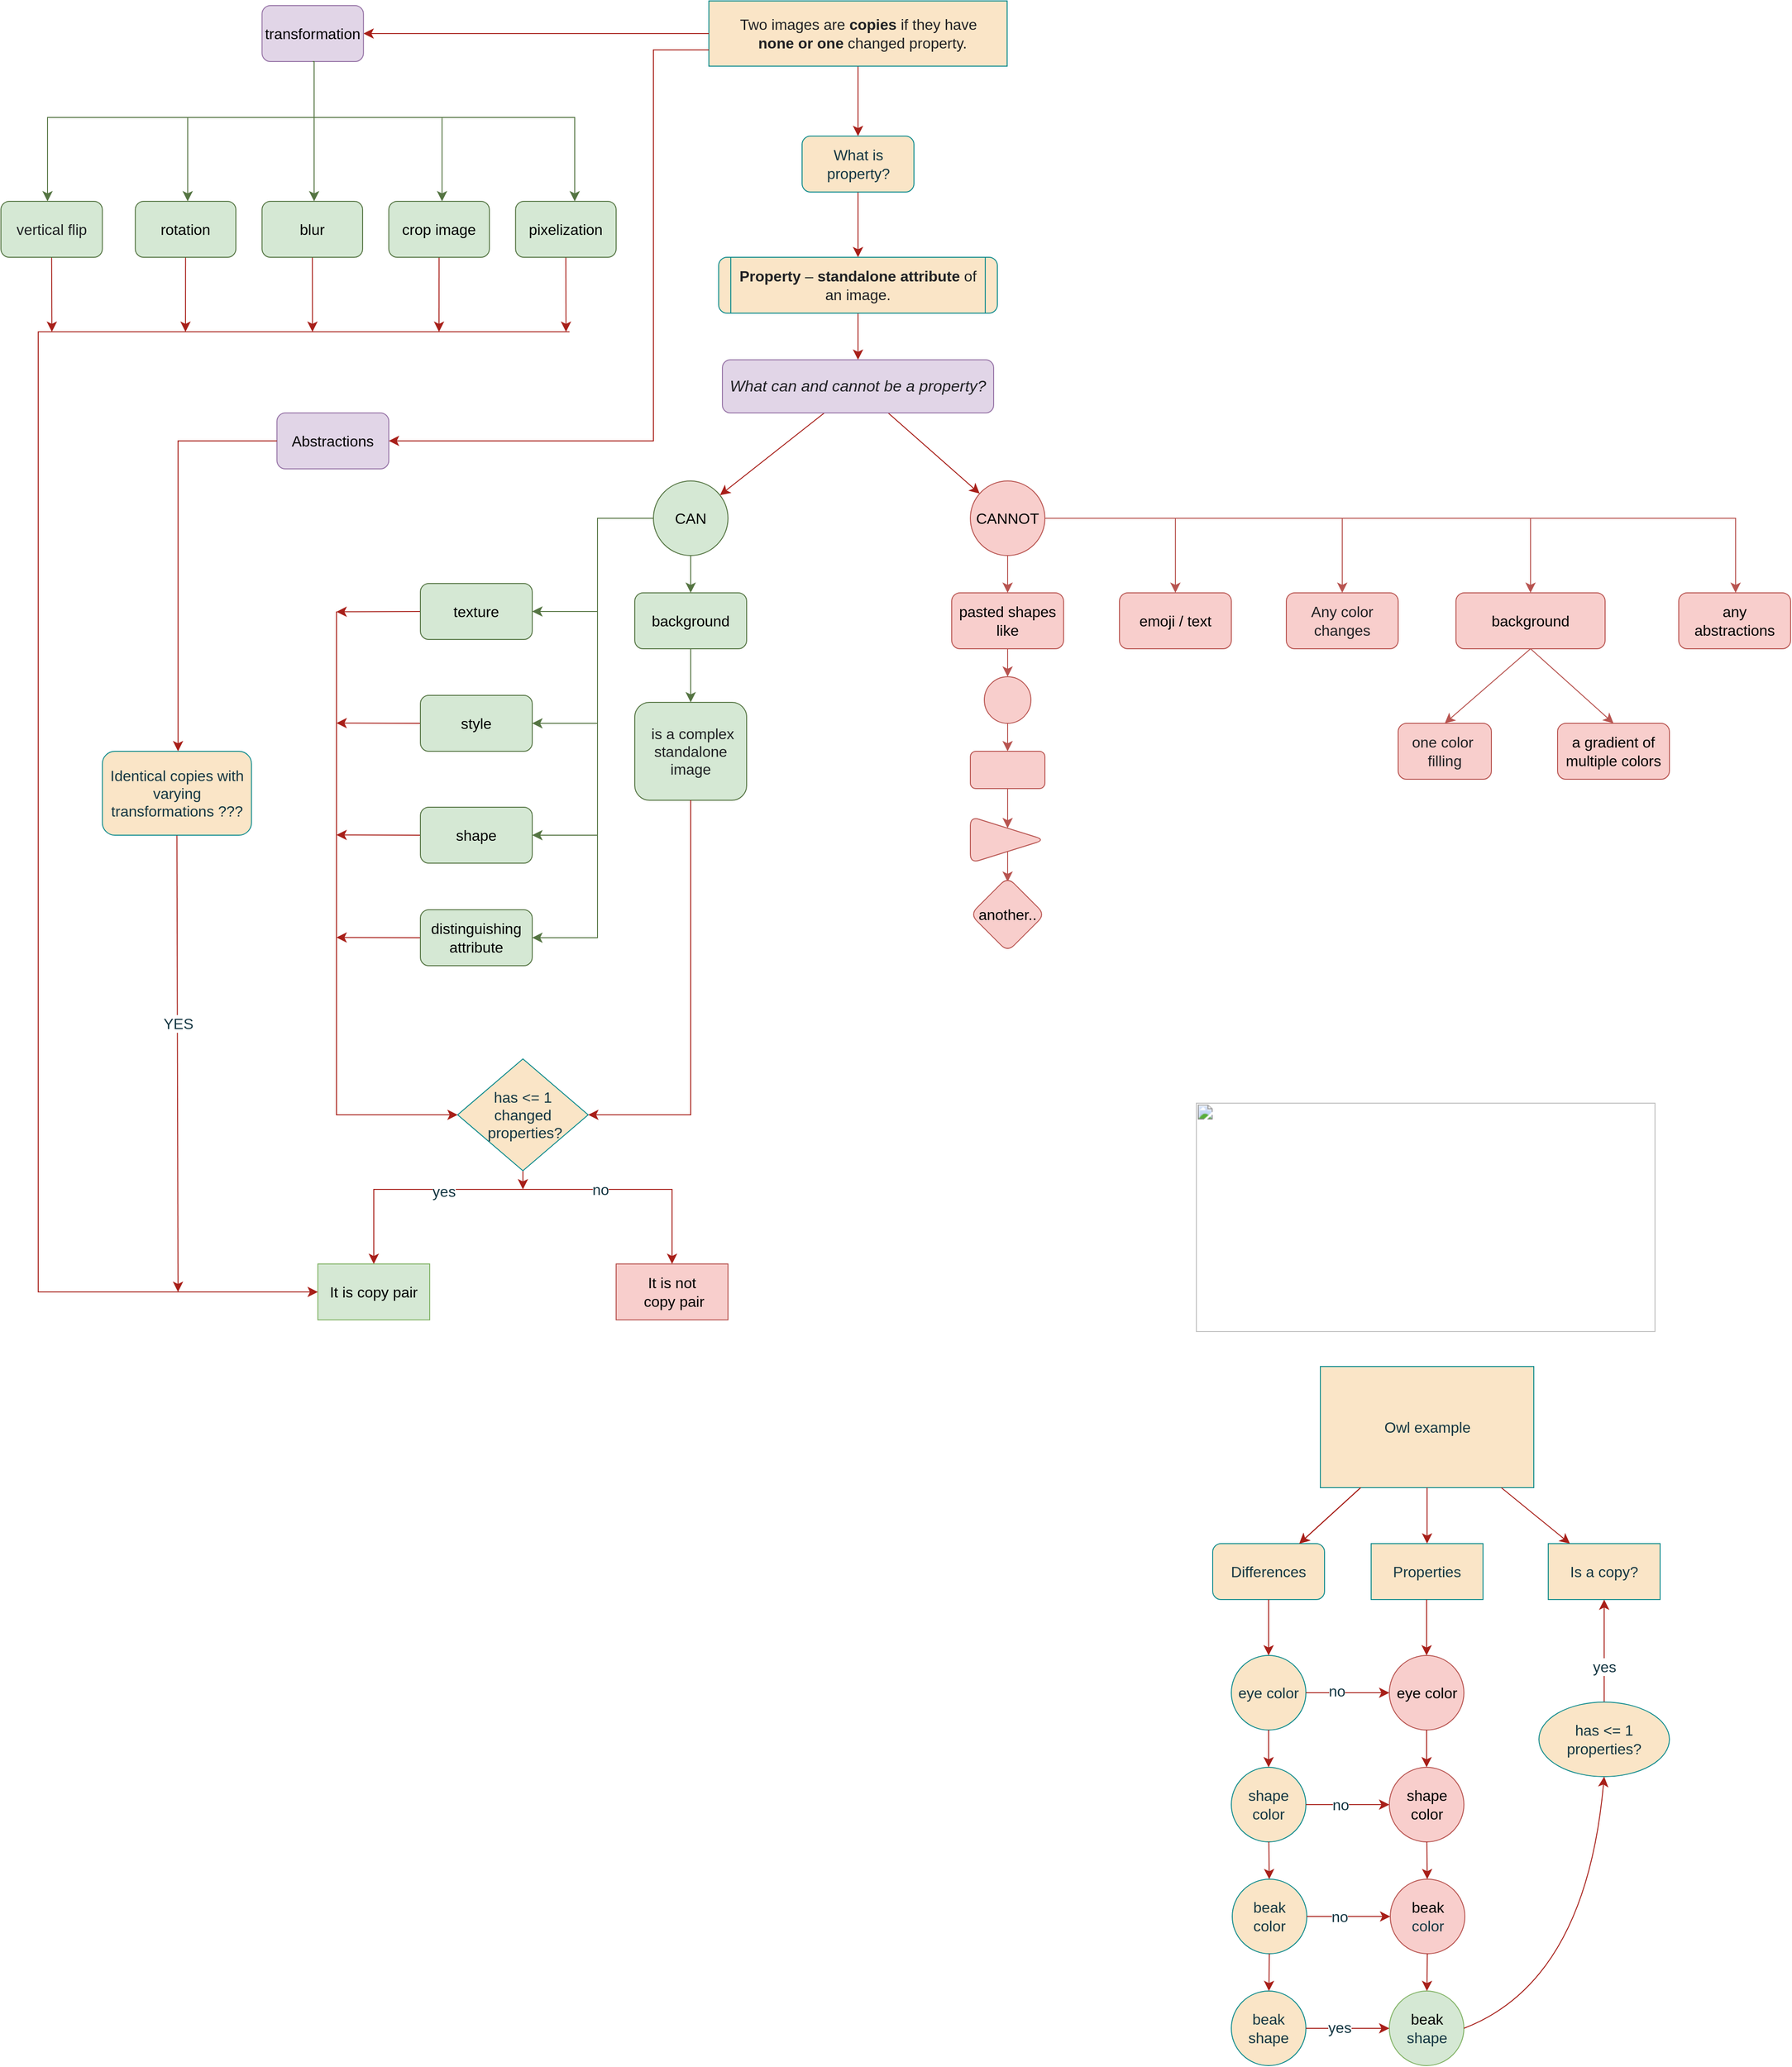 <mxfile version="21.0.2" type="github">
  <diagram name="Страница 1" id="LNBvrnXekOGtb0KDi-wn">
    <mxGraphModel dx="2976" dy="2796" grid="1" gridSize="10" guides="1" tooltips="1" connect="1" arrows="1" fold="1" page="0" pageScale="1" pageWidth="827" pageHeight="1169" math="0" shadow="0">
      <root>
        <mxCell id="0" />
        <mxCell id="1" parent="0" />
        <mxCell id="ATN1gTDINGQfQ9HEiWbg-6" value="" style="edgeStyle=none;curved=1;rounded=1;orthogonalLoop=1;jettySize=auto;html=1;fontSize=12;startSize=8;endSize=8;labelBackgroundColor=none;strokeColor=#A8201A;fontColor=default;" edge="1" parent="1" source="ATN1gTDINGQfQ9HEiWbg-1" target="ATN1gTDINGQfQ9HEiWbg-4">
          <mxGeometry relative="1" as="geometry" />
        </mxCell>
        <mxCell id="ATN1gTDINGQfQ9HEiWbg-1" value="What is property?" style="rounded=1;whiteSpace=wrap;html=1;fontSize=16;labelBackgroundColor=none;fillColor=#FAE5C7;strokeColor=#0F8B8D;fontColor=#143642;" vertex="1" parent="1">
          <mxGeometry x="179.5" y="-130" width="120" height="60" as="geometry" />
        </mxCell>
        <mxCell id="ATN1gTDINGQfQ9HEiWbg-8" value="" style="edgeStyle=none;curved=1;rounded=0;orthogonalLoop=1;jettySize=auto;html=1;strokeColor=#A8201A;fontSize=12;fontColor=#143642;startSize=8;endSize=8;fillColor=#FAE5C7;" edge="1" parent="1" source="ATN1gTDINGQfQ9HEiWbg-4" target="ATN1gTDINGQfQ9HEiWbg-7">
          <mxGeometry relative="1" as="geometry" />
        </mxCell>
        <mxCell id="ATN1gTDINGQfQ9HEiWbg-4" value="&lt;b id=&quot;docs-internal-guid-55b00a47-7fff-b910-3565-e7e1c9804603&quot; style=&quot;font-weight:normal;&quot;&gt;&lt;span style=&quot;font-size: 12pt; font-family: Arial; color: rgb(32, 33, 36); background-color: transparent; font-weight: 700; font-style: normal; font-variant: normal; text-decoration: none; vertical-align: baseline;&quot;&gt;Property &lt;/span&gt;&lt;span style=&quot;font-size: 12pt; font-family: Arial; color: rgb(32, 33, 36); background-color: transparent; font-weight: 400; font-style: normal; font-variant: normal; text-decoration: none; vertical-align: baseline;&quot;&gt;–&lt;/span&gt;&lt;span style=&quot;font-size: 12pt; font-family: Arial; color: rgb(32, 33, 36); background-color: transparent; font-weight: 700; font-style: normal; font-variant: normal; text-decoration: none; vertical-align: baseline;&quot;&gt; standalone attribute &lt;/span&gt;&lt;span style=&quot;font-size: 12pt; font-family: Arial; color: rgb(32, 33, 36); background-color: transparent; font-weight: 400; font-style: normal; font-variant: normal; text-decoration: none; vertical-align: baseline;&quot;&gt;of an image.&lt;/span&gt;&lt;/b&gt;" style="shape=process;whiteSpace=wrap;html=1;backgroundOutline=1;fontSize=16;size=0.044;align=center;verticalAlign=middle;labelBackgroundColor=none;fillColor=#FAE5C7;strokeColor=#0F8B8D;fontColor=#143642;rounded=1;" vertex="1" parent="1">
          <mxGeometry x="90" width="299" height="60" as="geometry" />
        </mxCell>
        <mxCell id="ATN1gTDINGQfQ9HEiWbg-18" value="" style="edgeStyle=none;curved=1;rounded=0;orthogonalLoop=1;jettySize=auto;html=1;strokeColor=#A8201A;fontSize=12;fontColor=#143642;startSize=8;endSize=8;fillColor=#FAE5C7;" edge="1" parent="1" source="ATN1gTDINGQfQ9HEiWbg-7" target="ATN1gTDINGQfQ9HEiWbg-9">
          <mxGeometry relative="1" as="geometry" />
        </mxCell>
        <mxCell id="ATN1gTDINGQfQ9HEiWbg-19" value="" style="edgeStyle=none;curved=1;rounded=0;orthogonalLoop=1;jettySize=auto;html=1;strokeColor=#A8201A;fontSize=12;fontColor=#143642;startSize=8;endSize=8;fillColor=#FAE5C7;" edge="1" parent="1" source="ATN1gTDINGQfQ9HEiWbg-7" target="ATN1gTDINGQfQ9HEiWbg-13">
          <mxGeometry relative="1" as="geometry" />
        </mxCell>
        <mxCell id="ATN1gTDINGQfQ9HEiWbg-7" value="&lt;br&gt;&lt;div style=&quot;font-size: 17px;&quot;&gt;&lt;span style=&quot;background-color: initial;&quot; id=&quot;docs-internal-guid-3eb15b09-7fff-70eb-80eb-f8ec9115af67&quot;&gt;&lt;span style=&quot;font-family: Arial; color: rgb(32, 33, 36); background-color: transparent; font-style: italic; font-variant-numeric: normal; font-variant-east-asian: normal; vertical-align: baseline;&quot;&gt;&lt;font style=&quot;font-size: 17px;&quot;&gt;What can and cannot be a property?&lt;/font&gt;&lt;/span&gt;&lt;/span&gt;&lt;/div&gt;&lt;div style=&quot;font-size: 17px;&quot;&gt;&lt;br&gt;&lt;/div&gt;" style="whiteSpace=wrap;html=1;fontSize=16;fillColor=#e1d5e7;strokeColor=#9673a6;labelBackgroundColor=none;rounded=1;" vertex="1" parent="1">
          <mxGeometry x="94" y="110" width="291" height="57" as="geometry" />
        </mxCell>
        <mxCell id="ATN1gTDINGQfQ9HEiWbg-105" value="" style="edgeStyle=none;curved=1;rounded=0;orthogonalLoop=1;jettySize=auto;html=1;strokeColor=#557543;fontSize=12;fontColor=#143642;startSize=8;endSize=8;fillColor=#d5e8d4;" edge="1" parent="1" source="ATN1gTDINGQfQ9HEiWbg-9" target="ATN1gTDINGQfQ9HEiWbg-104">
          <mxGeometry relative="1" as="geometry" />
        </mxCell>
        <mxCell id="ATN1gTDINGQfQ9HEiWbg-9" value="CAN" style="ellipse;whiteSpace=wrap;html=1;fontSize=16;fillColor=#d5e8d4;strokeColor=#557543;labelBackgroundColor=none;rounded=1;" vertex="1" parent="1">
          <mxGeometry x="20" y="240" width="80" height="80" as="geometry" />
        </mxCell>
        <mxCell id="ATN1gTDINGQfQ9HEiWbg-13" value="CANNOT" style="ellipse;whiteSpace=wrap;html=1;fontSize=16;fillColor=#f8cecc;strokeColor=#b85450;labelBackgroundColor=none;rounded=1;" vertex="1" parent="1">
          <mxGeometry x="360" y="240" width="80" height="80" as="geometry" />
        </mxCell>
        <mxCell id="ATN1gTDINGQfQ9HEiWbg-149" style="edgeStyle=none;curved=1;rounded=0;orthogonalLoop=1;jettySize=auto;html=1;exitX=0;exitY=0.5;exitDx=0;exitDy=0;strokeColor=#A8201A;fontSize=12;fontColor=#143642;startSize=8;endSize=8;fillColor=#FAE5C7;" edge="1" parent="1" source="ATN1gTDINGQfQ9HEiWbg-21">
          <mxGeometry relative="1" as="geometry">
            <mxPoint x="-320" y="729.714" as="targetPoint" />
          </mxGeometry>
        </mxCell>
        <mxCell id="ATN1gTDINGQfQ9HEiWbg-21" value="distinguishing attribute" style="whiteSpace=wrap;html=1;fontSize=16;fillColor=#d5e8d4;strokeColor=#557543;labelBackgroundColor=none;rounded=1;" vertex="1" parent="1">
          <mxGeometry x="-230" y="700" width="120" height="60" as="geometry" />
        </mxCell>
        <mxCell id="ATN1gTDINGQfQ9HEiWbg-150" style="edgeStyle=none;curved=1;rounded=0;orthogonalLoop=1;jettySize=auto;html=1;exitX=0;exitY=0.5;exitDx=0;exitDy=0;strokeColor=#A8201A;fontSize=12;fontColor=#143642;startSize=8;endSize=8;fillColor=#FAE5C7;" edge="1" parent="1" source="ATN1gTDINGQfQ9HEiWbg-23">
          <mxGeometry relative="1" as="geometry">
            <mxPoint x="-320" y="380.333" as="targetPoint" />
          </mxGeometry>
        </mxCell>
        <mxCell id="ATN1gTDINGQfQ9HEiWbg-23" value="texture" style="whiteSpace=wrap;html=1;fontSize=16;fillColor=#d5e8d4;strokeColor=#557543;labelBackgroundColor=none;rounded=1;" vertex="1" parent="1">
          <mxGeometry x="-230" y="350" width="120" height="60" as="geometry" />
        </mxCell>
        <mxCell id="ATN1gTDINGQfQ9HEiWbg-147" style="edgeStyle=none;curved=1;rounded=0;orthogonalLoop=1;jettySize=auto;html=1;exitX=0;exitY=0.5;exitDx=0;exitDy=0;strokeColor=#A8201A;fontSize=12;fontColor=#143642;startSize=8;endSize=8;fillColor=#FAE5C7;" edge="1" parent="1" source="ATN1gTDINGQfQ9HEiWbg-25">
          <mxGeometry relative="1" as="geometry">
            <mxPoint x="-320" y="499.714" as="targetPoint" />
          </mxGeometry>
        </mxCell>
        <mxCell id="ATN1gTDINGQfQ9HEiWbg-25" value="style" style="whiteSpace=wrap;html=1;fontSize=16;fillColor=#d5e8d4;strokeColor=#557543;labelBackgroundColor=none;rounded=1;" vertex="1" parent="1">
          <mxGeometry x="-230" y="470" width="120" height="60" as="geometry" />
        </mxCell>
        <mxCell id="ATN1gTDINGQfQ9HEiWbg-148" style="edgeStyle=none;curved=1;rounded=0;orthogonalLoop=1;jettySize=auto;html=1;exitX=0;exitY=0.5;exitDx=0;exitDy=0;strokeColor=#A8201A;fontSize=12;fontColor=#143642;startSize=8;endSize=8;fillColor=#FAE5C7;" edge="1" parent="1" source="ATN1gTDINGQfQ9HEiWbg-29">
          <mxGeometry relative="1" as="geometry">
            <mxPoint x="-320" y="619.714" as="targetPoint" />
          </mxGeometry>
        </mxCell>
        <mxCell id="ATN1gTDINGQfQ9HEiWbg-29" value="shape" style="whiteSpace=wrap;html=1;fontSize=16;fillColor=#d5e8d4;strokeColor=#557543;labelBackgroundColor=none;rounded=1;" vertex="1" parent="1">
          <mxGeometry x="-230" y="590" width="120" height="60" as="geometry" />
        </mxCell>
        <mxCell id="ATN1gTDINGQfQ9HEiWbg-32" value="emoji / text" style="whiteSpace=wrap;html=1;fontSize=16;fillColor=#f8cecc;strokeColor=#b85450;labelBackgroundColor=none;rounded=1;" vertex="1" parent="1">
          <mxGeometry x="520" y="360" width="120" height="60" as="geometry" />
        </mxCell>
        <mxCell id="ATN1gTDINGQfQ9HEiWbg-37" value="" style="edgeStyle=none;curved=1;rounded=0;orthogonalLoop=1;jettySize=auto;html=1;strokeColor=#b85450;fontSize=12;fontColor=#143642;startSize=8;endSize=8;fillColor=#f8cecc;" edge="1" parent="1" target="ATN1gTDINGQfQ9HEiWbg-36">
          <mxGeometry relative="1" as="geometry">
            <mxPoint x="400" y="420" as="sourcePoint" />
          </mxGeometry>
        </mxCell>
        <mxCell id="ATN1gTDINGQfQ9HEiWbg-34" value="pasted shapes&lt;br&gt;like" style="whiteSpace=wrap;html=1;fontSize=16;fillColor=#f8cecc;strokeColor=#b85450;labelBackgroundColor=none;rounded=1;" vertex="1" parent="1">
          <mxGeometry x="340" y="360" width="120" height="60" as="geometry" />
        </mxCell>
        <mxCell id="ATN1gTDINGQfQ9HEiWbg-39" value="" style="edgeStyle=none;curved=1;rounded=0;orthogonalLoop=1;jettySize=auto;html=1;strokeColor=#b85450;fontSize=12;fontColor=#143642;startSize=8;endSize=8;fillColor=#f8cecc;" edge="1" parent="1" source="ATN1gTDINGQfQ9HEiWbg-36" target="ATN1gTDINGQfQ9HEiWbg-38">
          <mxGeometry relative="1" as="geometry" />
        </mxCell>
        <mxCell id="ATN1gTDINGQfQ9HEiWbg-36" value="" style="ellipse;whiteSpace=wrap;html=1;fontSize=16;fillColor=#f8cecc;strokeColor=#b85450;labelBackgroundColor=none;rounded=1;" vertex="1" parent="1">
          <mxGeometry x="375" y="450" width="50" height="50" as="geometry" />
        </mxCell>
        <mxCell id="ATN1gTDINGQfQ9HEiWbg-41" value="" style="edgeStyle=none;curved=1;rounded=0;orthogonalLoop=1;jettySize=auto;html=1;strokeColor=#b85450;fontSize=12;fontColor=#143642;startSize=8;endSize=8;fillColor=#f8cecc;" edge="1" parent="1" source="ATN1gTDINGQfQ9HEiWbg-38" target="ATN1gTDINGQfQ9HEiWbg-40">
          <mxGeometry relative="1" as="geometry" />
        </mxCell>
        <mxCell id="ATN1gTDINGQfQ9HEiWbg-38" value="" style="whiteSpace=wrap;html=1;fontSize=16;fillColor=#f8cecc;strokeColor=#b85450;labelBackgroundColor=none;rounded=1;" vertex="1" parent="1">
          <mxGeometry x="360" y="530" width="80" height="40" as="geometry" />
        </mxCell>
        <mxCell id="ATN1gTDINGQfQ9HEiWbg-43" value="" style="edgeStyle=none;curved=1;rounded=0;orthogonalLoop=1;jettySize=auto;html=1;strokeColor=#b85450;fontSize=12;fontColor=#143642;startSize=8;endSize=8;fillColor=#f8cecc;exitX=0.5;exitY=1;exitDx=0;exitDy=0;" edge="1" parent="1" source="ATN1gTDINGQfQ9HEiWbg-40">
          <mxGeometry relative="1" as="geometry">
            <mxPoint x="400" y="670" as="targetPoint" />
            <Array as="points" />
          </mxGeometry>
        </mxCell>
        <mxCell id="ATN1gTDINGQfQ9HEiWbg-40" value="" style="triangle;whiteSpace=wrap;html=1;fontSize=16;fillColor=#f8cecc;strokeColor=#b85450;labelBackgroundColor=none;rounded=1;" vertex="1" parent="1">
          <mxGeometry x="360" y="600" width="80" height="50" as="geometry" />
        </mxCell>
        <mxCell id="ATN1gTDINGQfQ9HEiWbg-42" value="another.." style="rhombus;whiteSpace=wrap;html=1;fontSize=16;fillColor=#f8cecc;strokeColor=#b85450;labelBackgroundColor=none;rounded=1;direction=south;" vertex="1" parent="1">
          <mxGeometry x="360" y="665" width="80" height="80" as="geometry" />
        </mxCell>
        <mxCell id="ATN1gTDINGQfQ9HEiWbg-45" value="" style="edgeStyle=none;curved=1;rounded=0;orthogonalLoop=1;jettySize=auto;html=1;strokeColor=#A8201A;fontSize=12;fontColor=#143642;startSize=8;endSize=8;fillColor=#FAE5C7;" edge="1" parent="1" source="ATN1gTDINGQfQ9HEiWbg-44" target="ATN1gTDINGQfQ9HEiWbg-1">
          <mxGeometry relative="1" as="geometry" />
        </mxCell>
        <mxCell id="ATN1gTDINGQfQ9HEiWbg-44" value="&lt;b id=&quot;docs-internal-guid-3e7601ad-7fff-be93-ab0e-a9c978c6939a&quot; style=&quot;font-weight:normal;&quot;&gt;&lt;span style=&quot;font-size: 12pt; font-family: Arial; color: rgb(32, 33, 36); background-color: transparent; font-weight: 400; font-style: normal; font-variant: normal; text-decoration: none; vertical-align: baseline;&quot;&gt;Two images are &lt;/span&gt;&lt;span style=&quot;font-size: 12pt; font-family: Arial; color: rgb(32, 33, 36); background-color: transparent; font-weight: 700; font-style: normal; font-variant: normal; text-decoration: none; vertical-align: baseline;&quot;&gt;copies&lt;/span&gt;&lt;span style=&quot;font-size: 12pt; font-family: Arial; color: rgb(32, 33, 36); background-color: transparent; font-weight: 400; font-style: normal; font-variant: normal; text-decoration: none; vertical-align: baseline;&quot;&gt; if they have&lt;br&gt;&amp;nbsp;&amp;nbsp;&lt;/span&gt;&lt;span style=&quot;font-size: 12pt; font-family: Arial; color: rgb(32, 33, 36); background-color: transparent; font-weight: 700; font-style: normal; font-variant: normal; text-decoration: none; vertical-align: baseline;&quot;&gt;none or one &lt;/span&gt;&lt;span style=&quot;font-size: 12pt; font-family: Arial; color: rgb(32, 33, 36); background-color: transparent; font-weight: 400; font-style: normal; font-variant: normal; text-decoration: none; vertical-align: baseline;&quot;&gt;changed property.&lt;/span&gt;&lt;/b&gt;" style="rounded=0;whiteSpace=wrap;html=1;strokeColor=#0F8B8D;fontSize=16;fontColor=#143642;fillColor=#FAE5C7;" vertex="1" parent="1">
          <mxGeometry x="79.5" y="-275" width="320" height="70" as="geometry" />
        </mxCell>
        <mxCell id="ATN1gTDINGQfQ9HEiWbg-89" value="&lt;b id=&quot;docs-internal-guid-ea996125-7fff-a144-58dd-9358607589cd&quot; style=&quot;font-weight:normal;&quot;&gt;&lt;span style=&quot;font-size: 12pt; font-family: Arial; color: rgb(32, 33, 36); background-color: transparent; font-weight: 400; font-style: normal; font-variant: normal; text-decoration: none; vertical-align: baseline;&quot;&gt;Any color changes&lt;/span&gt;&lt;/b&gt;" style="whiteSpace=wrap;html=1;fontSize=16;fillColor=#f8cecc;strokeColor=#b85450;labelBackgroundColor=none;rounded=1;" vertex="1" parent="1">
          <mxGeometry x="699" y="360" width="120" height="60" as="geometry" />
        </mxCell>
        <mxCell id="ATN1gTDINGQfQ9HEiWbg-97" value="" style="edgeStyle=elbowEdgeStyle;elbow=horizontal;endArrow=classic;html=1;curved=0;rounded=0;endSize=8;startSize=8;strokeColor=#557543;fontSize=12;fontColor=#143642;fillColor=#d5e8d4;entryX=1;entryY=0.5;entryDx=0;entryDy=0;exitX=0;exitY=0.5;exitDx=0;exitDy=0;entryPerimeter=0;" edge="1" parent="1" source="ATN1gTDINGQfQ9HEiWbg-9" target="ATN1gTDINGQfQ9HEiWbg-23">
          <mxGeometry width="50" height="50" relative="1" as="geometry">
            <mxPoint x="-75" y="370" as="sourcePoint" />
            <mxPoint x="60" y="660" as="targetPoint" />
            <Array as="points">
              <mxPoint x="-40" y="330" />
            </Array>
          </mxGeometry>
        </mxCell>
        <mxCell id="ATN1gTDINGQfQ9HEiWbg-98" value="" style="edgeStyle=elbowEdgeStyle;elbow=horizontal;endArrow=classic;html=1;curved=0;rounded=0;endSize=8;startSize=8;strokeColor=#557543;fontSize=12;fontColor=#143642;fillColor=#d5e8d4;" edge="1" parent="1">
          <mxGeometry width="50" height="50" relative="1" as="geometry">
            <mxPoint x="-40" y="380" as="sourcePoint" />
            <mxPoint x="-110" y="500" as="targetPoint" />
            <Array as="points">
              <mxPoint x="-40" y="470" />
            </Array>
          </mxGeometry>
        </mxCell>
        <mxCell id="ATN1gTDINGQfQ9HEiWbg-99" value="" style="edgeStyle=elbowEdgeStyle;elbow=horizontal;endArrow=classic;html=1;curved=0;rounded=0;endSize=8;startSize=8;strokeColor=#557543;fontSize=12;fontColor=#143642;fillColor=#d5e8d4;" edge="1" parent="1">
          <mxGeometry width="50" height="50" relative="1" as="geometry">
            <mxPoint x="-40" y="500" as="sourcePoint" />
            <mxPoint x="-110" y="620" as="targetPoint" />
            <Array as="points">
              <mxPoint x="-40" y="590" />
            </Array>
          </mxGeometry>
        </mxCell>
        <mxCell id="ATN1gTDINGQfQ9HEiWbg-100" value="" style="edgeStyle=elbowEdgeStyle;elbow=horizontal;endArrow=classic;html=1;curved=0;rounded=0;endSize=8;startSize=8;strokeColor=#557543;fontSize=12;fontColor=#143642;fillColor=#d5e8d4;" edge="1" parent="1">
          <mxGeometry width="50" height="50" relative="1" as="geometry">
            <mxPoint x="-40" y="610" as="sourcePoint" />
            <mxPoint x="-110" y="730" as="targetPoint" />
            <Array as="points">
              <mxPoint x="-40" y="700" />
            </Array>
          </mxGeometry>
        </mxCell>
        <mxCell id="ATN1gTDINGQfQ9HEiWbg-101" value="" style="edgeStyle=elbowEdgeStyle;elbow=horizontal;endArrow=classic;html=1;curved=0;rounded=0;endSize=8;startSize=8;strokeColor=#b85450;fontSize=12;fontColor=#143642;fillColor=#f8cecc;exitX=1;exitY=0.5;exitDx=0;exitDy=0;entryX=0.5;entryY=0;entryDx=0;entryDy=0;" edge="1" parent="1" source="ATN1gTDINGQfQ9HEiWbg-13" target="ATN1gTDINGQfQ9HEiWbg-89">
          <mxGeometry width="50" height="50" relative="1" as="geometry">
            <mxPoint x="530" y="360" as="sourcePoint" />
            <mxPoint x="580" y="310" as="targetPoint" />
            <Array as="points">
              <mxPoint x="759" y="370" />
            </Array>
          </mxGeometry>
        </mxCell>
        <mxCell id="ATN1gTDINGQfQ9HEiWbg-102" value="" style="edgeStyle=elbowEdgeStyle;elbow=horizontal;endArrow=classic;html=1;curved=0;rounded=0;endSize=8;startSize=8;strokeColor=#b85450;fontSize=12;fontColor=#143642;fillColor=#f8cecc;exitX=0.5;exitY=1;exitDx=0;exitDy=0;entryX=0.5;entryY=0;entryDx=0;entryDy=0;" edge="1" parent="1" source="ATN1gTDINGQfQ9HEiWbg-13">
          <mxGeometry width="50" height="50" relative="1" as="geometry">
            <mxPoint x="560" y="530" as="sourcePoint" />
            <mxPoint x="400" y="360" as="targetPoint" />
          </mxGeometry>
        </mxCell>
        <mxCell id="ATN1gTDINGQfQ9HEiWbg-103" value="" style="edgeStyle=elbowEdgeStyle;elbow=horizontal;endArrow=classic;html=1;curved=0;rounded=0;endSize=8;startSize=8;strokeColor=#b85450;fontSize=12;fontColor=#143642;fillColor=#f8cecc;entryX=0.5;entryY=0;entryDx=0;entryDy=0;exitX=1;exitY=0.5;exitDx=0;exitDy=0;" edge="1" parent="1" source="ATN1gTDINGQfQ9HEiWbg-13" target="ATN1gTDINGQfQ9HEiWbg-32">
          <mxGeometry width="50" height="50" relative="1" as="geometry">
            <mxPoint x="560" y="530" as="sourcePoint" />
            <mxPoint x="610" y="480" as="targetPoint" />
            <Array as="points">
              <mxPoint x="580" y="370" />
            </Array>
          </mxGeometry>
        </mxCell>
        <mxCell id="ATN1gTDINGQfQ9HEiWbg-107" value="" style="edgeStyle=none;curved=1;rounded=0;orthogonalLoop=1;jettySize=auto;html=1;strokeColor=#557543;fontSize=12;fontColor=#143642;startSize=8;endSize=8;fillColor=#d5e8d4;" edge="1" parent="1" source="ATN1gTDINGQfQ9HEiWbg-104" target="ATN1gTDINGQfQ9HEiWbg-106">
          <mxGeometry relative="1" as="geometry" />
        </mxCell>
        <mxCell id="ATN1gTDINGQfQ9HEiWbg-104" value="background" style="whiteSpace=wrap;html=1;fontSize=16;fillColor=#d5e8d4;strokeColor=#557543;labelBackgroundColor=none;rounded=1;" vertex="1" parent="1">
          <mxGeometry y="360" width="120" height="60" as="geometry" />
        </mxCell>
        <mxCell id="ATN1gTDINGQfQ9HEiWbg-106" value="&lt;span style=&quot;background-color: transparent; color: rgb(32, 33, 36); font-family: Arial; font-size: 12pt;&quot;&gt;&amp;nbsp;is a complex standalone image&lt;/span&gt;" style="whiteSpace=wrap;html=1;fontSize=16;fillColor=#d5e8d4;strokeColor=#557543;labelBackgroundColor=none;rounded=1;" vertex="1" parent="1">
          <mxGeometry y="477.5" width="120" height="105" as="geometry" />
        </mxCell>
        <mxCell id="ATN1gTDINGQfQ9HEiWbg-110" value="" style="edgeStyle=none;curved=1;rounded=0;orthogonalLoop=1;jettySize=auto;html=1;strokeColor=#b85450;fontSize=12;fontColor=#143642;startSize=8;endSize=8;fillColor=#f8cecc;entryX=0.5;entryY=0;entryDx=0;entryDy=0;exitX=0.5;exitY=1;exitDx=0;exitDy=0;" edge="1" parent="1" source="ATN1gTDINGQfQ9HEiWbg-111" target="ATN1gTDINGQfQ9HEiWbg-112">
          <mxGeometry relative="1" as="geometry" />
        </mxCell>
        <mxCell id="ATN1gTDINGQfQ9HEiWbg-118" style="edgeStyle=none;curved=1;rounded=0;orthogonalLoop=1;jettySize=auto;html=1;exitX=0.5;exitY=1;exitDx=0;exitDy=0;entryX=0.5;entryY=0;entryDx=0;entryDy=0;strokeColor=#b85450;fontSize=12;fontColor=#143642;startSize=8;endSize=8;fillColor=#f8cecc;" edge="1" parent="1" source="ATN1gTDINGQfQ9HEiWbg-111" target="ATN1gTDINGQfQ9HEiWbg-116">
          <mxGeometry relative="1" as="geometry">
            <mxPoint x="1010" y="500" as="targetPoint" />
          </mxGeometry>
        </mxCell>
        <mxCell id="ATN1gTDINGQfQ9HEiWbg-111" value="background" style="whiteSpace=wrap;html=1;fontSize=16;fillColor=#f8cecc;strokeColor=#b85450;labelBackgroundColor=none;rounded=1;" vertex="1" parent="1">
          <mxGeometry x="881" y="360" width="160" height="60" as="geometry" />
        </mxCell>
        <mxCell id="ATN1gTDINGQfQ9HEiWbg-112" value="&lt;div&gt;&lt;font face=&quot;Arial&quot; color=&quot;#202124&quot;&gt;one color&amp;nbsp;&lt;/font&gt;&lt;/div&gt;&lt;div&gt;&lt;font face=&quot;Arial&quot; color=&quot;#202124&quot;&gt;filling&lt;/font&gt;&lt;/div&gt;&lt;span id=&quot;docs-internal-guid-5148e4a3-7fff-b882-f93d-bcd85acdbfbf&quot;&gt;&lt;/span&gt;" style="whiteSpace=wrap;html=1;fontSize=16;fillColor=#f8cecc;strokeColor=#b85450;labelBackgroundColor=none;rounded=1;" vertex="1" parent="1">
          <mxGeometry x="819" y="500" width="100" height="60" as="geometry" />
        </mxCell>
        <mxCell id="ATN1gTDINGQfQ9HEiWbg-113" value="" style="edgeStyle=elbowEdgeStyle;elbow=vertical;endArrow=classic;html=1;curved=0;rounded=0;endSize=8;startSize=8;strokeColor=#b85450;fontSize=12;fontColor=#143642;fillColor=#f8cecc;exitX=1;exitY=0.5;exitDx=0;exitDy=0;entryX=0.5;entryY=0;entryDx=0;entryDy=0;" edge="1" parent="1" source="ATN1gTDINGQfQ9HEiWbg-13" target="ATN1gTDINGQfQ9HEiWbg-111">
          <mxGeometry width="50" height="50" relative="1" as="geometry">
            <mxPoint x="890" y="570" as="sourcePoint" />
            <mxPoint x="940" y="520" as="targetPoint" />
            <Array as="points">
              <mxPoint x="960" y="280" />
              <mxPoint x="940" y="270" />
            </Array>
          </mxGeometry>
        </mxCell>
        <mxCell id="ATN1gTDINGQfQ9HEiWbg-116" value="a gradient of multiple colors&lt;span id=&quot;docs-internal-guid-51ed7cfc-7fff-7699-d4d5-f4153d4c4f03&quot;&gt;&lt;/span&gt;" style="rounded=1;whiteSpace=wrap;html=1;strokeColor=#b85450;fontSize=16;fillColor=#f8cecc;" vertex="1" parent="1">
          <mxGeometry x="990" y="500" width="120" height="60" as="geometry" />
        </mxCell>
        <mxCell id="ATN1gTDINGQfQ9HEiWbg-117" style="edgeStyle=none;curved=1;rounded=0;orthogonalLoop=1;jettySize=auto;html=1;exitX=0;exitY=0.5;exitDx=0;exitDy=0;strokeColor=#b85450;fontSize=12;fontColor=#143642;startSize=8;endSize=8;fillColor=#f8cecc;" edge="1" parent="1" source="ATN1gTDINGQfQ9HEiWbg-112" target="ATN1gTDINGQfQ9HEiWbg-112">
          <mxGeometry relative="1" as="geometry" />
        </mxCell>
        <mxCell id="ATN1gTDINGQfQ9HEiWbg-119" value="" style="edgeStyle=elbowEdgeStyle;elbow=horizontal;endArrow=classic;html=1;curved=0;rounded=0;endSize=8;startSize=8;strokeColor=#A8201A;fontSize=12;fontColor=#143642;fillColor=#FAE5C7;exitX=0;exitY=0.5;exitDx=0;exitDy=0;entryX=1;entryY=0.5;entryDx=0;entryDy=0;" edge="1" parent="1" source="ATN1gTDINGQfQ9HEiWbg-44" target="ATN1gTDINGQfQ9HEiWbg-120">
          <mxGeometry width="50" height="50" relative="1" as="geometry">
            <mxPoint x="480" y="180" as="sourcePoint" />
            <mxPoint x="740" y="-175" as="targetPoint" />
            <Array as="points">
              <mxPoint x="10" y="-240" />
            </Array>
          </mxGeometry>
        </mxCell>
        <mxCell id="ATN1gTDINGQfQ9HEiWbg-137" value="any&lt;br&gt;abstractions" style="whiteSpace=wrap;html=1;fontSize=16;fillColor=#f8cecc;strokeColor=#b85450;labelBackgroundColor=none;rounded=1;" vertex="1" parent="1">
          <mxGeometry x="1120" y="360" width="120" height="60" as="geometry" />
        </mxCell>
        <mxCell id="ATN1gTDINGQfQ9HEiWbg-146" value="" style="edgeStyle=elbowEdgeStyle;elbow=horizontal;endArrow=classic;html=1;curved=0;rounded=0;endSize=8;startSize=8;strokeColor=#A8201A;fontSize=12;fontColor=#143642;fillColor=#FAE5C7;entryX=0;entryY=0.5;entryDx=0;entryDy=0;" edge="1" parent="1" target="ATN1gTDINGQfQ9HEiWbg-153">
          <mxGeometry width="50" height="50" relative="1" as="geometry">
            <mxPoint x="-320" y="380" as="sourcePoint" />
            <mxPoint x="-180" y="920" as="targetPoint" />
            <Array as="points">
              <mxPoint x="-320" y="650" />
            </Array>
          </mxGeometry>
        </mxCell>
        <mxCell id="ATN1gTDINGQfQ9HEiWbg-151" value="" style="edgeStyle=elbowEdgeStyle;elbow=horizontal;endArrow=classic;html=1;curved=0;rounded=0;endSize=8;startSize=8;strokeColor=#A8201A;fontSize=12;fontColor=#143642;fillColor=#FAE5C7;exitX=0.5;exitY=1;exitDx=0;exitDy=0;entryX=1;entryY=0.5;entryDx=0;entryDy=0;" edge="1" parent="1" source="ATN1gTDINGQfQ9HEiWbg-106" target="ATN1gTDINGQfQ9HEiWbg-153">
          <mxGeometry width="50" height="50" relative="1" as="geometry">
            <mxPoint x="-40" y="740" as="sourcePoint" />
            <mxPoint x="-40" y="920" as="targetPoint" />
            <Array as="points">
              <mxPoint x="60" y="910" />
              <mxPoint x="60" y="760" />
            </Array>
          </mxGeometry>
        </mxCell>
        <mxCell id="ATN1gTDINGQfQ9HEiWbg-159" style="edgeStyle=none;curved=1;rounded=0;orthogonalLoop=1;jettySize=auto;html=1;strokeColor=#A8201A;fontSize=12;fontColor=#143642;startSize=8;endSize=8;fillColor=#FAE5C7;" edge="1" parent="1" source="ATN1gTDINGQfQ9HEiWbg-153">
          <mxGeometry relative="1" as="geometry">
            <mxPoint x="-120" y="1000" as="targetPoint" />
          </mxGeometry>
        </mxCell>
        <mxCell id="ATN1gTDINGQfQ9HEiWbg-153" value="has &amp;lt;= 1&lt;br&gt;changed&lt;br&gt;&amp;nbsp;properties?" style="rhombus;whiteSpace=wrap;html=1;strokeColor=#0F8B8D;fontSize=16;fontColor=#143642;fillColor=#FAE5C7;" vertex="1" parent="1">
          <mxGeometry x="-190" y="860" width="140" height="120" as="geometry" />
        </mxCell>
        <mxCell id="ATN1gTDINGQfQ9HEiWbg-154" value="" style="edgeStyle=elbowEdgeStyle;elbow=horizontal;endArrow=classic;html=1;curved=0;rounded=0;endSize=8;startSize=8;strokeColor=#A8201A;fontSize=12;fontColor=#143642;fillColor=#FAE5C7;" edge="1" parent="1">
          <mxGeometry width="50" height="50" relative="1" as="geometry">
            <mxPoint x="-120" y="1000" as="sourcePoint" />
            <mxPoint x="40.625" y="1080" as="targetPoint" />
            <Array as="points">
              <mxPoint x="40" y="990" />
              <mxPoint x="40" y="1030" />
              <mxPoint x="-30" y="990" />
              <mxPoint x="-30" y="1030" />
            </Array>
          </mxGeometry>
        </mxCell>
        <mxCell id="ATN1gTDINGQfQ9HEiWbg-192" value="no" style="edgeLabel;html=1;align=center;verticalAlign=middle;resizable=0;points=[];fontSize=16;fontColor=#143642;" vertex="1" connectable="0" parent="ATN1gTDINGQfQ9HEiWbg-154">
          <mxGeometry x="-0.319" y="-6" relative="1" as="geometry">
            <mxPoint x="1" y="-6" as="offset" />
          </mxGeometry>
        </mxCell>
        <mxCell id="ATN1gTDINGQfQ9HEiWbg-157" value="" style="edgeStyle=elbowEdgeStyle;elbow=horizontal;endArrow=classic;html=1;curved=0;rounded=0;endSize=8;startSize=8;strokeColor=#A8201A;fontSize=12;fontColor=#143642;fillColor=#FAE5C7;" edge="1" parent="1">
          <mxGeometry width="50" height="50" relative="1" as="geometry">
            <mxPoint x="-120" y="1000" as="sourcePoint" />
            <mxPoint x="-280" y="1080" as="targetPoint" />
            <Array as="points">
              <mxPoint x="-280" y="1040" />
              <mxPoint x="10" y="1040" />
              <mxPoint x="-60" y="1000" />
              <mxPoint x="-60" y="1040" />
            </Array>
          </mxGeometry>
        </mxCell>
        <mxCell id="ATN1gTDINGQfQ9HEiWbg-158" value="yes" style="edgeLabel;html=1;align=center;verticalAlign=middle;resizable=0;points=[];fontSize=16;fontColor=#143642;" vertex="1" connectable="0" parent="ATN1gTDINGQfQ9HEiWbg-157">
          <mxGeometry x="-0.292" y="2" relative="1" as="geometry">
            <mxPoint as="offset" />
          </mxGeometry>
        </mxCell>
        <mxCell id="ATN1gTDINGQfQ9HEiWbg-160" value="It is copy pair" style="whiteSpace=wrap;html=1;strokeColor=#82b366;fontSize=16;fillColor=#d5e8d4;" vertex="1" parent="1">
          <mxGeometry x="-340" y="1080" width="120" height="60" as="geometry" />
        </mxCell>
        <mxCell id="ATN1gTDINGQfQ9HEiWbg-161" value="It is not&lt;br&gt;&amp;nbsp;copy pair" style="whiteSpace=wrap;html=1;strokeColor=#b85450;fontSize=16;fillColor=#f8cecc;" vertex="1" parent="1">
          <mxGeometry x="-20" y="1080" width="120" height="60" as="geometry" />
        </mxCell>
        <mxCell id="ATN1gTDINGQfQ9HEiWbg-173" value="" style="edgeStyle=elbowEdgeStyle;elbow=vertical;endArrow=classic;html=1;curved=0;rounded=0;endSize=8;startSize=8;strokeColor=#b85450;fontSize=12;fontColor=#143642;fillColor=#f8cecc;exitX=1;exitY=0.5;exitDx=0;exitDy=0;entryX=0.5;entryY=0;entryDx=0;entryDy=0;" edge="1" parent="1">
          <mxGeometry width="50" height="50" relative="1" as="geometry">
            <mxPoint x="660" y="280" as="sourcePoint" />
            <mxPoint x="1181" y="360" as="targetPoint" />
            <Array as="points">
              <mxPoint x="1180" y="280" />
              <mxPoint x="1160" y="270" />
            </Array>
          </mxGeometry>
        </mxCell>
        <mxCell id="ATN1gTDINGQfQ9HEiWbg-120" value="transformation" style="rounded=1;whiteSpace=wrap;html=1;strokeColor=#9673a6;fontSize=16;fillColor=#e1d5e7;" vertex="1" parent="1">
          <mxGeometry x="-399.86" y="-270" width="108.791" height="60" as="geometry" />
        </mxCell>
        <mxCell id="ATN1gTDINGQfQ9HEiWbg-180" style="edgeStyle=none;curved=1;rounded=0;orthogonalLoop=1;jettySize=auto;html=1;exitX=0.5;exitY=1;exitDx=0;exitDy=0;strokeColor=#A8201A;fontSize=12;fontColor=#143642;startSize=8;endSize=8;fillColor=#FAE5C7;" edge="1" parent="1" source="ATN1gTDINGQfQ9HEiWbg-130">
          <mxGeometry relative="1" as="geometry">
            <mxPoint x="-625.333" y="80" as="targetPoint" />
          </mxGeometry>
        </mxCell>
        <mxCell id="ATN1gTDINGQfQ9HEiWbg-130" value="&lt;div&gt;&lt;font face=&quot;Arial&quot; color=&quot;#202124&quot;&gt;vertical flip&lt;/font&gt;&lt;/div&gt;&lt;span id=&quot;docs-internal-guid-22423708-7fff-3872-a7fa-31f607310e97&quot;&gt;&lt;/span&gt;" style="rounded=1;whiteSpace=wrap;html=1;strokeColor=#557543;fontSize=16;fillColor=#d5e8d4;" vertex="1" parent="1">
          <mxGeometry x="-680" y="-60" width="108.791" height="60" as="geometry" />
        </mxCell>
        <mxCell id="ATN1gTDINGQfQ9HEiWbg-182" style="edgeStyle=none;curved=1;rounded=0;orthogonalLoop=1;jettySize=auto;html=1;exitX=0.5;exitY=1;exitDx=0;exitDy=0;strokeColor=#A8201A;fontSize=12;fontColor=#143642;startSize=8;endSize=8;fillColor=#FAE5C7;" edge="1" parent="1" source="ATN1gTDINGQfQ9HEiWbg-132">
          <mxGeometry relative="1" as="geometry">
            <mxPoint x="-482" y="80" as="targetPoint" />
          </mxGeometry>
        </mxCell>
        <mxCell id="ATN1gTDINGQfQ9HEiWbg-132" value="&lt;div&gt;rotation&lt;/div&gt;&lt;span id=&quot;docs-internal-guid-22423708-7fff-3872-a7fa-31f607310e97&quot;&gt;&lt;/span&gt;" style="rounded=1;whiteSpace=wrap;html=1;strokeColor=#557543;fontSize=16;fillColor=#d5e8d4;" vertex="1" parent="1">
          <mxGeometry x="-535.852" y="-60" width="107.885" height="60" as="geometry" />
        </mxCell>
        <mxCell id="ATN1gTDINGQfQ9HEiWbg-181" style="edgeStyle=none;curved=1;rounded=0;orthogonalLoop=1;jettySize=auto;html=1;exitX=0.5;exitY=1;exitDx=0;exitDy=0;strokeColor=#A8201A;fontSize=12;fontColor=#143642;startSize=8;endSize=8;fillColor=#FAE5C7;" edge="1" parent="1" source="ATN1gTDINGQfQ9HEiWbg-162">
          <mxGeometry relative="1" as="geometry">
            <mxPoint x="-345.778" y="80" as="targetPoint" />
          </mxGeometry>
        </mxCell>
        <mxCell id="ATN1gTDINGQfQ9HEiWbg-162" value="&lt;div&gt;blur&lt;/div&gt;&lt;span id=&quot;docs-internal-guid-22423708-7fff-3872-a7fa-31f607310e97&quot;&gt;&lt;/span&gt;" style="rounded=1;whiteSpace=wrap;html=1;strokeColor=#557543;fontSize=16;fillColor=#d5e8d4;" vertex="1" parent="1">
          <mxGeometry x="-399.863" y="-60" width="107.885" height="60" as="geometry" />
        </mxCell>
        <mxCell id="ATN1gTDINGQfQ9HEiWbg-184" style="edgeStyle=none;curved=1;rounded=0;orthogonalLoop=1;jettySize=auto;html=1;exitX=0.5;exitY=1;exitDx=0;exitDy=0;strokeColor=#A8201A;fontSize=12;fontColor=#143642;startSize=8;endSize=8;fillColor=#FAE5C7;" edge="1" parent="1" source="ATN1gTDINGQfQ9HEiWbg-163">
          <mxGeometry relative="1" as="geometry">
            <mxPoint x="-210" y="80" as="targetPoint" />
          </mxGeometry>
        </mxCell>
        <mxCell id="ATN1gTDINGQfQ9HEiWbg-163" value="&lt;div&gt;crop image&lt;/div&gt;&lt;span id=&quot;docs-internal-guid-22423708-7fff-3872-a7fa-31f607310e97&quot;&gt;&lt;/span&gt;" style="rounded=1;whiteSpace=wrap;html=1;strokeColor=#557543;fontSize=16;fillColor=#d5e8d4;" vertex="1" parent="1">
          <mxGeometry x="-263.874" y="-60" width="107.885" height="60" as="geometry" />
        </mxCell>
        <mxCell id="ATN1gTDINGQfQ9HEiWbg-183" style="edgeStyle=none;curved=1;rounded=0;orthogonalLoop=1;jettySize=auto;html=1;exitX=0.5;exitY=1;exitDx=0;exitDy=0;strokeColor=#A8201A;fontSize=12;fontColor=#143642;startSize=8;endSize=8;fillColor=#FAE5C7;" edge="1" parent="1" source="ATN1gTDINGQfQ9HEiWbg-164">
          <mxGeometry relative="1" as="geometry">
            <mxPoint x="-73.75" y="80" as="targetPoint" />
          </mxGeometry>
        </mxCell>
        <mxCell id="ATN1gTDINGQfQ9HEiWbg-164" value="&lt;div&gt;pixelization&lt;/div&gt;&lt;span id=&quot;docs-internal-guid-22423708-7fff-3872-a7fa-31f607310e97&quot;&gt;&lt;/span&gt;" style="rounded=1;whiteSpace=wrap;html=1;strokeColor=#557543;fontSize=16;fillColor=#d5e8d4;" vertex="1" parent="1">
          <mxGeometry x="-127.885" y="-60" width="107.885" height="60" as="geometry" />
        </mxCell>
        <mxCell id="ATN1gTDINGQfQ9HEiWbg-168" value="" style="edgeStyle=elbowEdgeStyle;elbow=horizontal;endArrow=classic;html=1;curved=0;rounded=0;endSize=8;startSize=8;strokeColor=#557543;fontSize=12;fontColor=#143642;fillColor=#d5e8d4;" edge="1" parent="1" target="ATN1gTDINGQfQ9HEiWbg-132">
          <mxGeometry width="50" height="50" relative="1" as="geometry">
            <mxPoint x="-570.302" y="-150" as="sourcePoint" />
            <mxPoint x="-479.643" y="-70" as="targetPoint" />
            <Array as="points">
              <mxPoint x="-479.643" y="-100" />
            </Array>
          </mxGeometry>
        </mxCell>
        <mxCell id="ATN1gTDINGQfQ9HEiWbg-169" value="" style="edgeStyle=elbowEdgeStyle;elbow=horizontal;endArrow=classic;html=1;curved=0;rounded=0;endSize=8;startSize=8;strokeColor=#557543;fontSize=12;fontColor=#143642;fillColor=#d5e8d4;exitX=0.5;exitY=1;exitDx=0;exitDy=0;" edge="1" parent="1" source="ATN1gTDINGQfQ9HEiWbg-120">
          <mxGeometry width="50" height="50" relative="1" as="geometry">
            <mxPoint x="-344" y="-180" as="sourcePoint" />
            <mxPoint x="-343.654" y="-60" as="targetPoint" />
            <Array as="points">
              <mxPoint x="-344" y="-130" />
            </Array>
          </mxGeometry>
        </mxCell>
        <mxCell id="ATN1gTDINGQfQ9HEiWbg-171" value="" style="edgeStyle=elbowEdgeStyle;elbow=horizontal;endArrow=classic;html=1;curved=0;rounded=0;endSize=8;startSize=8;strokeColor=#557543;fontSize=12;fontColor=#143642;fillColor=#d5e8d4;" edge="1" parent="1">
          <mxGeometry width="50" height="50" relative="1" as="geometry">
            <mxPoint x="-480" y="-150" as="sourcePoint" />
            <mxPoint x="-206.758" y="-60" as="targetPoint" />
            <Array as="points">
              <mxPoint x="-206.758" y="-100" />
            </Array>
          </mxGeometry>
        </mxCell>
        <mxCell id="ATN1gTDINGQfQ9HEiWbg-172" value="" style="edgeStyle=elbowEdgeStyle;elbow=horizontal;endArrow=classic;html=1;curved=0;rounded=0;endSize=8;startSize=8;strokeColor=#557543;fontSize=12;fontColor=#143642;fillColor=#d5e8d4;exitX=1;exitY=0.5;exitDx=0;exitDy=0;" edge="1" parent="1">
          <mxGeometry width="50" height="50" relative="1" as="geometry">
            <mxPoint x="-291.978" y="-150" as="sourcePoint" />
            <mxPoint x="-64.423" y="-60" as="targetPoint" />
            <Array as="points">
              <mxPoint x="-64.423" y="-100" />
            </Array>
          </mxGeometry>
        </mxCell>
        <mxCell id="ATN1gTDINGQfQ9HEiWbg-175" value="" style="edgeStyle=elbowEdgeStyle;elbow=horizontal;endArrow=classic;html=1;curved=0;rounded=0;endSize=8;startSize=8;strokeColor=#557543;fontSize=12;fontColor=#143642;fillColor=#d5e8d4;" edge="1" parent="1">
          <mxGeometry width="50" height="50" relative="1" as="geometry">
            <mxPoint x="-570" y="-150" as="sourcePoint" />
            <mxPoint x="-630" y="-60" as="targetPoint" />
            <Array as="points">
              <mxPoint x="-630" y="-100" />
            </Array>
          </mxGeometry>
        </mxCell>
        <mxCell id="ATN1gTDINGQfQ9HEiWbg-177" value="" style="group" vertex="1" connectable="0" parent="1">
          <mxGeometry x="600" y="900" width="510" height="1040" as="geometry" />
        </mxCell>
        <mxCell id="ATN1gTDINGQfQ9HEiWbg-48" value="Owl example" style="whiteSpace=wrap;html=1;strokeColor=#0F8B8D;fontSize=16;fontColor=#143642;fillColor=#FAE5C7;" vertex="1" parent="ATN1gTDINGQfQ9HEiWbg-177">
          <mxGeometry x="135.5" y="290" width="229" height="130" as="geometry" />
        </mxCell>
        <mxCell id="ATN1gTDINGQfQ9HEiWbg-49" value="Differences" style="rounded=1;whiteSpace=wrap;html=1;fontSize=16;fillColor=#FAE5C7;strokeColor=#0F8B8D;fontColor=#143642;" vertex="1" parent="ATN1gTDINGQfQ9HEiWbg-177">
          <mxGeometry x="20" y="480" width="120" height="60" as="geometry" />
        </mxCell>
        <mxCell id="ATN1gTDINGQfQ9HEiWbg-50" value="" style="edgeStyle=none;curved=1;rounded=0;orthogonalLoop=1;jettySize=auto;html=1;strokeColor=#A8201A;fontSize=12;fontColor=#143642;startSize=8;endSize=8;fillColor=#FAE5C7;" edge="1" parent="ATN1gTDINGQfQ9HEiWbg-177" source="ATN1gTDINGQfQ9HEiWbg-48" target="ATN1gTDINGQfQ9HEiWbg-49">
          <mxGeometry relative="1" as="geometry" />
        </mxCell>
        <mxCell id="ATN1gTDINGQfQ9HEiWbg-59" value="" style="edgeStyle=none;curved=1;rounded=0;orthogonalLoop=1;jettySize=auto;html=1;strokeColor=#A8201A;fontSize=12;fontColor=#143642;startSize=8;endSize=8;fillColor=#FAE5C7;" edge="1" parent="ATN1gTDINGQfQ9HEiWbg-177" source="ATN1gTDINGQfQ9HEiWbg-48" target="ATN1gTDINGQfQ9HEiWbg-49">
          <mxGeometry relative="1" as="geometry" />
        </mxCell>
        <mxCell id="ATN1gTDINGQfQ9HEiWbg-51" value="eye color" style="ellipse;whiteSpace=wrap;html=1;fontSize=16;fillColor=#FAE5C7;strokeColor=#0F8B8D;fontColor=#143642;rounded=1;" vertex="1" parent="ATN1gTDINGQfQ9HEiWbg-177">
          <mxGeometry x="40" y="600" width="80" height="80" as="geometry" />
        </mxCell>
        <mxCell id="ATN1gTDINGQfQ9HEiWbg-52" value="" style="edgeStyle=none;curved=1;rounded=0;orthogonalLoop=1;jettySize=auto;html=1;strokeColor=#A8201A;fontSize=12;fontColor=#143642;startSize=8;endSize=8;fillColor=#FAE5C7;" edge="1" parent="ATN1gTDINGQfQ9HEiWbg-177" source="ATN1gTDINGQfQ9HEiWbg-49" target="ATN1gTDINGQfQ9HEiWbg-51">
          <mxGeometry relative="1" as="geometry" />
        </mxCell>
        <mxCell id="ATN1gTDINGQfQ9HEiWbg-53" value="shape color" style="ellipse;whiteSpace=wrap;html=1;fontSize=16;fillColor=#FAE5C7;strokeColor=#0F8B8D;fontColor=#143642;rounded=1;" vertex="1" parent="ATN1gTDINGQfQ9HEiWbg-177">
          <mxGeometry x="40" y="720" width="80" height="80" as="geometry" />
        </mxCell>
        <mxCell id="ATN1gTDINGQfQ9HEiWbg-54" value="" style="edgeStyle=none;curved=1;rounded=0;orthogonalLoop=1;jettySize=auto;html=1;strokeColor=#A8201A;fontSize=12;fontColor=#143642;startSize=8;endSize=8;fillColor=#FAE5C7;" edge="1" parent="ATN1gTDINGQfQ9HEiWbg-177" source="ATN1gTDINGQfQ9HEiWbg-51" target="ATN1gTDINGQfQ9HEiWbg-53">
          <mxGeometry relative="1" as="geometry" />
        </mxCell>
        <mxCell id="ATN1gTDINGQfQ9HEiWbg-55" value="beak&lt;br&gt;color" style="ellipse;whiteSpace=wrap;html=1;fontSize=16;fillColor=#FAE5C7;strokeColor=#0F8B8D;fontColor=#143642;rounded=1;" vertex="1" parent="ATN1gTDINGQfQ9HEiWbg-177">
          <mxGeometry x="41" y="840" width="80" height="80" as="geometry" />
        </mxCell>
        <mxCell id="ATN1gTDINGQfQ9HEiWbg-56" value="" style="edgeStyle=none;curved=1;rounded=0;orthogonalLoop=1;jettySize=auto;html=1;strokeColor=#A8201A;fontSize=12;fontColor=#143642;startSize=8;endSize=8;fillColor=#FAE5C7;" edge="1" parent="ATN1gTDINGQfQ9HEiWbg-177" source="ATN1gTDINGQfQ9HEiWbg-53" target="ATN1gTDINGQfQ9HEiWbg-55">
          <mxGeometry relative="1" as="geometry" />
        </mxCell>
        <mxCell id="ATN1gTDINGQfQ9HEiWbg-57" value="beak&lt;br style=&quot;border-color: var(--border-color);&quot;&gt;shape" style="ellipse;whiteSpace=wrap;html=1;fontSize=16;fillColor=#FAE5C7;strokeColor=#0F8B8D;fontColor=#143642;rounded=1;" vertex="1" parent="ATN1gTDINGQfQ9HEiWbg-177">
          <mxGeometry x="40" y="960" width="80" height="80" as="geometry" />
        </mxCell>
        <mxCell id="ATN1gTDINGQfQ9HEiWbg-58" value="" style="edgeStyle=none;curved=1;rounded=0;orthogonalLoop=1;jettySize=auto;html=1;strokeColor=#A8201A;fontSize=12;fontColor=#143642;startSize=8;endSize=8;fillColor=#FAE5C7;" edge="1" parent="ATN1gTDINGQfQ9HEiWbg-177" source="ATN1gTDINGQfQ9HEiWbg-55" target="ATN1gTDINGQfQ9HEiWbg-57">
          <mxGeometry relative="1" as="geometry" />
        </mxCell>
        <mxCell id="ATN1gTDINGQfQ9HEiWbg-60" value="Properties" style="whiteSpace=wrap;html=1;fontSize=16;fillColor=#FAE5C7;strokeColor=#0F8B8D;fontColor=#143642;" vertex="1" parent="ATN1gTDINGQfQ9HEiWbg-177">
          <mxGeometry x="190" y="480" width="120" height="60" as="geometry" />
        </mxCell>
        <mxCell id="ATN1gTDINGQfQ9HEiWbg-61" value="" style="edgeStyle=none;curved=1;rounded=0;orthogonalLoop=1;jettySize=auto;html=1;strokeColor=#A8201A;fontSize=12;fontColor=#143642;startSize=8;endSize=8;fillColor=#FAE5C7;" edge="1" parent="ATN1gTDINGQfQ9HEiWbg-177" source="ATN1gTDINGQfQ9HEiWbg-48" target="ATN1gTDINGQfQ9HEiWbg-60">
          <mxGeometry relative="1" as="geometry" />
        </mxCell>
        <mxCell id="ATN1gTDINGQfQ9HEiWbg-62" value="" style="edgeStyle=none;curved=1;rounded=0;orthogonalLoop=1;jettySize=auto;html=1;strokeColor=#A8201A;fontSize=12;fontColor=#143642;startSize=8;endSize=8;fillColor=#FAE5C7;" edge="1" parent="ATN1gTDINGQfQ9HEiWbg-177" target="ATN1gTDINGQfQ9HEiWbg-64">
          <mxGeometry relative="1" as="geometry">
            <mxPoint x="249.5" y="540" as="sourcePoint" />
          </mxGeometry>
        </mxCell>
        <mxCell id="ATN1gTDINGQfQ9HEiWbg-64" value="eye color" style="ellipse;whiteSpace=wrap;html=1;fontSize=16;fillColor=#f8cecc;strokeColor=#b85450;rounded=1;" vertex="1" parent="ATN1gTDINGQfQ9HEiWbg-177">
          <mxGeometry x="209.5" y="600" width="80" height="80" as="geometry" />
        </mxCell>
        <mxCell id="ATN1gTDINGQfQ9HEiWbg-79" value="" style="edgeStyle=none;curved=1;rounded=0;orthogonalLoop=1;jettySize=auto;html=1;strokeColor=#A8201A;fontSize=12;fontColor=#143642;startSize=8;endSize=8;fillColor=#FAE5C7;" edge="1" parent="ATN1gTDINGQfQ9HEiWbg-177" source="ATN1gTDINGQfQ9HEiWbg-51" target="ATN1gTDINGQfQ9HEiWbg-64">
          <mxGeometry relative="1" as="geometry" />
        </mxCell>
        <mxCell id="ATN1gTDINGQfQ9HEiWbg-83" value="no" style="edgeLabel;html=1;align=center;verticalAlign=middle;resizable=0;points=[];fontSize=16;fontColor=#143642;" vertex="1" connectable="0" parent="ATN1gTDINGQfQ9HEiWbg-79">
          <mxGeometry x="-0.263" y="2" relative="1" as="geometry">
            <mxPoint as="offset" />
          </mxGeometry>
        </mxCell>
        <mxCell id="ATN1gTDINGQfQ9HEiWbg-66" value="shape color" style="ellipse;whiteSpace=wrap;html=1;fontSize=16;fillColor=#f8cecc;strokeColor=#b85450;rounded=1;" vertex="1" parent="ATN1gTDINGQfQ9HEiWbg-177">
          <mxGeometry x="209.5" y="720" width="80" height="80" as="geometry" />
        </mxCell>
        <mxCell id="ATN1gTDINGQfQ9HEiWbg-80" value="" style="edgeStyle=none;curved=1;rounded=0;orthogonalLoop=1;jettySize=auto;html=1;strokeColor=#A8201A;fontSize=12;fontColor=#143642;startSize=8;endSize=8;fillColor=#FAE5C7;" edge="1" parent="ATN1gTDINGQfQ9HEiWbg-177" source="ATN1gTDINGQfQ9HEiWbg-53" target="ATN1gTDINGQfQ9HEiWbg-66">
          <mxGeometry relative="1" as="geometry" />
        </mxCell>
        <mxCell id="ATN1gTDINGQfQ9HEiWbg-85" value="no" style="edgeLabel;html=1;align=center;verticalAlign=middle;resizable=0;points=[];fontSize=16;fontColor=#143642;" vertex="1" connectable="0" parent="ATN1gTDINGQfQ9HEiWbg-80">
          <mxGeometry x="-0.183" relative="1" as="geometry">
            <mxPoint as="offset" />
          </mxGeometry>
        </mxCell>
        <mxCell id="ATN1gTDINGQfQ9HEiWbg-63" value="" style="edgeStyle=none;curved=1;rounded=0;orthogonalLoop=1;jettySize=auto;html=1;strokeColor=#A8201A;fontSize=12;fontColor=#143642;startSize=8;endSize=8;fillColor=#FAE5C7;" edge="1" parent="ATN1gTDINGQfQ9HEiWbg-177" source="ATN1gTDINGQfQ9HEiWbg-64" target="ATN1gTDINGQfQ9HEiWbg-66">
          <mxGeometry relative="1" as="geometry" />
        </mxCell>
        <mxCell id="ATN1gTDINGQfQ9HEiWbg-68" value="beak&lt;br style=&quot;border-color: var(--border-color); color: rgb(20, 54, 66);&quot;&gt;&lt;span style=&quot;color: rgb(20, 54, 66);&quot;&gt;color&lt;/span&gt;" style="ellipse;whiteSpace=wrap;html=1;fontSize=16;fillColor=#f8cecc;strokeColor=#b85450;rounded=1;" vertex="1" parent="ATN1gTDINGQfQ9HEiWbg-177">
          <mxGeometry x="210.5" y="840" width="80" height="80" as="geometry" />
        </mxCell>
        <mxCell id="ATN1gTDINGQfQ9HEiWbg-81" value="" style="edgeStyle=none;curved=1;rounded=0;orthogonalLoop=1;jettySize=auto;html=1;strokeColor=#A8201A;fontSize=12;fontColor=#143642;startSize=8;endSize=8;fillColor=#FAE5C7;" edge="1" parent="ATN1gTDINGQfQ9HEiWbg-177" source="ATN1gTDINGQfQ9HEiWbg-55" target="ATN1gTDINGQfQ9HEiWbg-68">
          <mxGeometry relative="1" as="geometry" />
        </mxCell>
        <mxCell id="ATN1gTDINGQfQ9HEiWbg-86" value="no" style="edgeLabel;html=1;align=center;verticalAlign=middle;resizable=0;points=[];fontSize=16;fontColor=#143642;" vertex="1" connectable="0" parent="ATN1gTDINGQfQ9HEiWbg-81">
          <mxGeometry x="-0.221" relative="1" as="geometry">
            <mxPoint as="offset" />
          </mxGeometry>
        </mxCell>
        <mxCell id="ATN1gTDINGQfQ9HEiWbg-65" value="" style="edgeStyle=none;curved=1;rounded=0;orthogonalLoop=1;jettySize=auto;html=1;strokeColor=#A8201A;fontSize=12;fontColor=#143642;startSize=8;endSize=8;fillColor=#FAE5C7;" edge="1" parent="ATN1gTDINGQfQ9HEiWbg-177" source="ATN1gTDINGQfQ9HEiWbg-66" target="ATN1gTDINGQfQ9HEiWbg-68">
          <mxGeometry relative="1" as="geometry" />
        </mxCell>
        <mxCell id="ATN1gTDINGQfQ9HEiWbg-69" value="beak&lt;br style=&quot;border-color: var(--border-color); color: rgb(20, 54, 66);&quot;&gt;&lt;font color=&quot;#143642&quot;&gt;shape&lt;/font&gt;" style="ellipse;whiteSpace=wrap;html=1;fontSize=16;fillColor=#d5e8d4;strokeColor=#82b366;rounded=1;" vertex="1" parent="ATN1gTDINGQfQ9HEiWbg-177">
          <mxGeometry x="209.5" y="960" width="80" height="80" as="geometry" />
        </mxCell>
        <mxCell id="ATN1gTDINGQfQ9HEiWbg-82" value="" style="edgeStyle=none;curved=1;rounded=0;orthogonalLoop=1;jettySize=auto;html=1;strokeColor=#A8201A;fontSize=12;fontColor=#143642;startSize=8;endSize=8;fillColor=#FAE5C7;" edge="1" parent="ATN1gTDINGQfQ9HEiWbg-177" source="ATN1gTDINGQfQ9HEiWbg-57" target="ATN1gTDINGQfQ9HEiWbg-69">
          <mxGeometry relative="1" as="geometry" />
        </mxCell>
        <mxCell id="ATN1gTDINGQfQ9HEiWbg-87" value="yes" style="edgeLabel;html=1;align=center;verticalAlign=middle;resizable=0;points=[];fontSize=16;fontColor=#143642;" vertex="1" connectable="0" parent="ATN1gTDINGQfQ9HEiWbg-82">
          <mxGeometry x="-0.199" y="1" relative="1" as="geometry">
            <mxPoint as="offset" />
          </mxGeometry>
        </mxCell>
        <mxCell id="ATN1gTDINGQfQ9HEiWbg-67" value="" style="edgeStyle=none;curved=1;rounded=0;orthogonalLoop=1;jettySize=auto;html=1;strokeColor=#A8201A;fontSize=12;fontColor=#143642;startSize=8;endSize=8;fillColor=#FAE5C7;" edge="1" parent="ATN1gTDINGQfQ9HEiWbg-177" source="ATN1gTDINGQfQ9HEiWbg-68" target="ATN1gTDINGQfQ9HEiWbg-69">
          <mxGeometry relative="1" as="geometry" />
        </mxCell>
        <mxCell id="ATN1gTDINGQfQ9HEiWbg-70" value="Is a copy?" style="whiteSpace=wrap;html=1;fontSize=16;fillColor=#FAE5C7;strokeColor=#0F8B8D;fontColor=#143642;" vertex="1" parent="ATN1gTDINGQfQ9HEiWbg-177">
          <mxGeometry x="380" y="480" width="120" height="60" as="geometry" />
        </mxCell>
        <mxCell id="ATN1gTDINGQfQ9HEiWbg-71" value="" style="edgeStyle=none;curved=1;rounded=0;orthogonalLoop=1;jettySize=auto;html=1;strokeColor=#A8201A;fontSize=12;fontColor=#143642;startSize=8;endSize=8;fillColor=#FAE5C7;" edge="1" parent="ATN1gTDINGQfQ9HEiWbg-177" source="ATN1gTDINGQfQ9HEiWbg-48" target="ATN1gTDINGQfQ9HEiWbg-70">
          <mxGeometry relative="1" as="geometry" />
        </mxCell>
        <mxCell id="ATN1gTDINGQfQ9HEiWbg-77" value="" style="edgeStyle=none;curved=1;rounded=0;orthogonalLoop=1;jettySize=auto;html=1;strokeColor=#A8201A;fontSize=12;fontColor=#143642;startSize=8;endSize=8;fillColor=#FAE5C7;" edge="1" parent="ATN1gTDINGQfQ9HEiWbg-177" source="ATN1gTDINGQfQ9HEiWbg-72" target="ATN1gTDINGQfQ9HEiWbg-70">
          <mxGeometry relative="1" as="geometry" />
        </mxCell>
        <mxCell id="ATN1gTDINGQfQ9HEiWbg-78" value="yes" style="edgeLabel;html=1;align=center;verticalAlign=middle;resizable=0;points=[];fontSize=16;fontColor=#143642;" vertex="1" connectable="0" parent="ATN1gTDINGQfQ9HEiWbg-77">
          <mxGeometry x="-0.31" relative="1" as="geometry">
            <mxPoint as="offset" />
          </mxGeometry>
        </mxCell>
        <mxCell id="ATN1gTDINGQfQ9HEiWbg-72" value="has &amp;lt;= 1 properties?" style="ellipse;whiteSpace=wrap;html=1;fontSize=16;fillColor=#FAE5C7;strokeColor=#0F8B8D;fontColor=#143642;" vertex="1" parent="ATN1gTDINGQfQ9HEiWbg-177">
          <mxGeometry x="370" y="650" width="140" height="80" as="geometry" />
        </mxCell>
        <mxCell id="ATN1gTDINGQfQ9HEiWbg-74" style="edgeStyle=none;curved=1;rounded=0;orthogonalLoop=1;jettySize=auto;html=1;exitX=1;exitY=0.5;exitDx=0;exitDy=0;entryX=0.5;entryY=1;entryDx=0;entryDy=0;strokeColor=#A8201A;fontSize=12;fontColor=#143642;startSize=8;endSize=8;fillColor=#FAE5C7;" edge="1" parent="ATN1gTDINGQfQ9HEiWbg-177" source="ATN1gTDINGQfQ9HEiWbg-69" target="ATN1gTDINGQfQ9HEiWbg-72">
          <mxGeometry relative="1" as="geometry">
            <Array as="points">
              <mxPoint x="420" y="950" />
            </Array>
          </mxGeometry>
        </mxCell>
        <mxCell id="ATN1gTDINGQfQ9HEiWbg-88" value="&lt;b id=&quot;docs-internal-guid-51d9f4ff-7fff-bb07-b044-38afecbfd260&quot; style=&quot;font-weight:normal;&quot;&gt;&lt;span style=&quot;font-size: 14pt; font-family: Arial; color: rgb(32, 33, 36); background-color: transparent; font-weight: 400; font-style: normal; font-variant: normal; text-decoration: none; vertical-align: baseline;&quot;&gt;&lt;span style=&quot;border:none;display:inline-block;overflow:hidden;width:493px;height:246px;&quot;&gt;&lt;img style=&quot;margin-left:0px;margin-top:0px;&quot; height=&quot;246&quot; width=&quot;493&quot; src=&quot;https://lh5.googleusercontent.com/CDq4A73pVVMiwKDi04o0UUYW1zYRc8r5IX2fM1aQzvdE3PX3rjmUpLh4_LPBkO0Mqyhru7G9WdbV4ZFDYsnYxqcrhCYX6QLd8o7SidvL8i-wxOf0jimlBJb_UH8fuZpsGLfYi2Jenh82mU0P6kJFRxI&quot;&gt;&lt;/span&gt;&lt;/span&gt;&lt;/b&gt;" style="text;whiteSpace=wrap;html=1;fontSize=16;fontColor=#143642;" vertex="1" parent="ATN1gTDINGQfQ9HEiWbg-177">
          <mxGeometry width="420" height="170" as="geometry" />
        </mxCell>
        <mxCell id="ATN1gTDINGQfQ9HEiWbg-179" value="" style="edgeStyle=elbowEdgeStyle;elbow=horizontal;endArrow=classic;html=1;curved=0;rounded=0;endSize=8;startSize=8;strokeColor=#A8201A;fontSize=12;fontColor=#143642;fillColor=#FAE5C7;" edge="1" parent="1" target="ATN1gTDINGQfQ9HEiWbg-160">
          <mxGeometry width="50" height="50" relative="1" as="geometry">
            <mxPoint x="-70" y="80" as="sourcePoint" />
            <mxPoint x="-630" y="960" as="targetPoint" />
            <Array as="points">
              <mxPoint x="-640" y="280" />
            </Array>
          </mxGeometry>
        </mxCell>
        <mxCell id="ATN1gTDINGQfQ9HEiWbg-185" value="Abstractions" style="rounded=1;whiteSpace=wrap;html=1;strokeColor=#9673a6;fontSize=16;fillColor=#e1d5e7;" vertex="1" parent="1">
          <mxGeometry x="-383.87" y="167" width="120" height="60" as="geometry" />
        </mxCell>
        <mxCell id="ATN1gTDINGQfQ9HEiWbg-186" value="" style="edgeStyle=elbowEdgeStyle;elbow=horizontal;endArrow=classic;html=1;curved=0;rounded=0;endSize=8;startSize=8;strokeColor=#A8201A;fontSize=12;fontColor=#143642;fillColor=#FAE5C7;exitX=0;exitY=0.75;exitDx=0;exitDy=0;entryX=1;entryY=0.5;entryDx=0;entryDy=0;" edge="1" parent="1" source="ATN1gTDINGQfQ9HEiWbg-44" target="ATN1gTDINGQfQ9HEiWbg-185">
          <mxGeometry width="50" height="50" relative="1" as="geometry">
            <mxPoint x="-180" y="300" as="sourcePoint" />
            <mxPoint x="-130" y="250" as="targetPoint" />
            <Array as="points">
              <mxPoint x="20" y="20" />
            </Array>
          </mxGeometry>
        </mxCell>
        <mxCell id="ATN1gTDINGQfQ9HEiWbg-190" style="edgeStyle=none;curved=1;rounded=0;orthogonalLoop=1;jettySize=auto;html=1;exitX=0.5;exitY=1;exitDx=0;exitDy=0;strokeColor=#A8201A;fontSize=12;fontColor=#143642;startSize=8;endSize=8;fillColor=#FAE5C7;" edge="1" parent="1" source="ATN1gTDINGQfQ9HEiWbg-187">
          <mxGeometry relative="1" as="geometry">
            <mxPoint x="-490" y="1110" as="targetPoint" />
          </mxGeometry>
        </mxCell>
        <mxCell id="ATN1gTDINGQfQ9HEiWbg-191" value="YES" style="edgeLabel;html=1;align=center;verticalAlign=middle;resizable=0;points=[];fontSize=16;fontColor=#143642;" vertex="1" connectable="0" parent="ATN1gTDINGQfQ9HEiWbg-190">
          <mxGeometry x="-0.175" relative="1" as="geometry">
            <mxPoint as="offset" />
          </mxGeometry>
        </mxCell>
        <mxCell id="ATN1gTDINGQfQ9HEiWbg-187" value="Identical copies with varying transformations ???" style="rounded=1;whiteSpace=wrap;html=1;strokeColor=#0F8B8D;fontSize=16;fontColor=#143642;fillColor=#FAE5C7;glass=0;" vertex="1" parent="1">
          <mxGeometry x="-571.21" y="530" width="160" height="90" as="geometry" />
        </mxCell>
        <mxCell id="ATN1gTDINGQfQ9HEiWbg-189" value="" style="edgeStyle=elbowEdgeStyle;elbow=horizontal;endArrow=classic;html=1;curved=0;rounded=0;endSize=8;startSize=8;strokeColor=#A8201A;fontSize=12;fontColor=#143642;fillColor=#FAE5C7;exitX=0;exitY=0.5;exitDx=0;exitDy=0;" edge="1" parent="1" source="ATN1gTDINGQfQ9HEiWbg-185">
          <mxGeometry width="50" height="50" relative="1" as="geometry">
            <mxPoint x="-390" y="200" as="sourcePoint" />
            <mxPoint x="-490" y="530" as="targetPoint" />
            <Array as="points">
              <mxPoint x="-490" y="370" />
            </Array>
          </mxGeometry>
        </mxCell>
      </root>
    </mxGraphModel>
  </diagram>
</mxfile>

